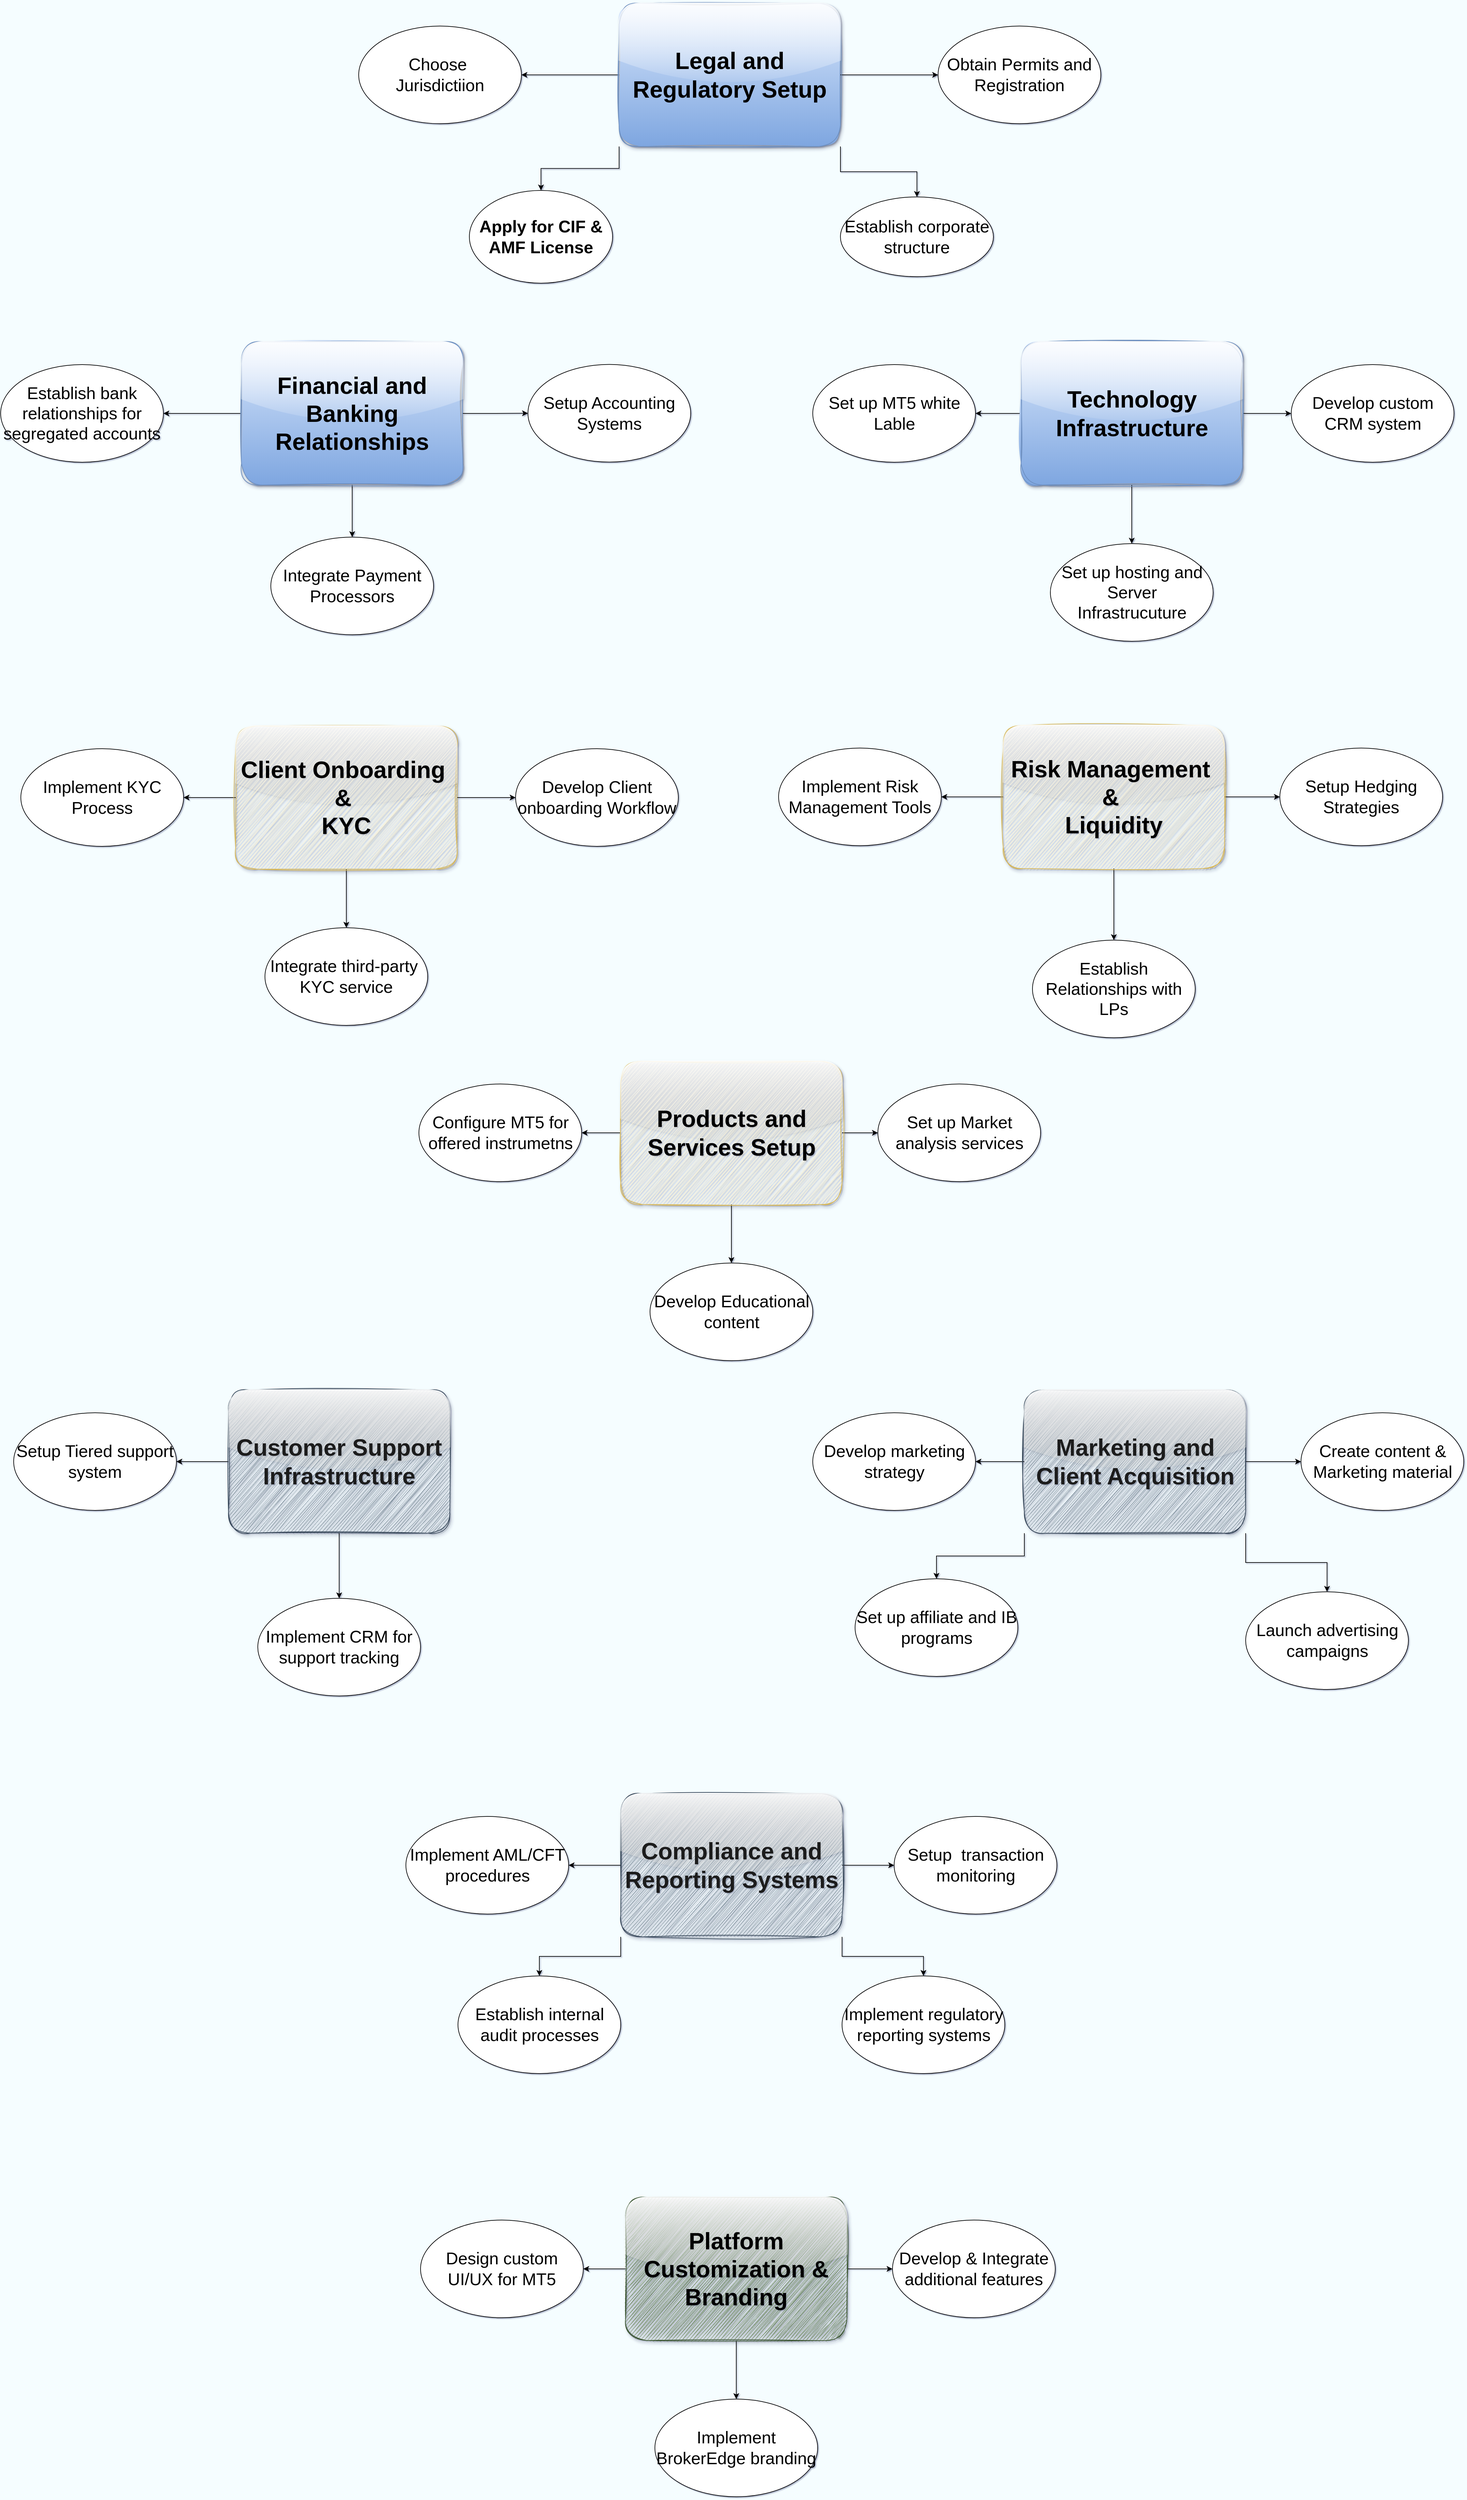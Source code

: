 <mxfile version="24.7.6">
  <diagram name="Page-1" id="wzCmmnvdqcrXQAJPHqvH">
    <mxGraphModel dx="4549" dy="2102" grid="1" gridSize="10" guides="1" tooltips="1" connect="1" arrows="1" fold="1" page="1" pageScale="1" pageWidth="1169" pageHeight="827" background="#F5FDFF" math="0" shadow="1">
      <root>
        <mxCell id="0" />
        <mxCell id="1" parent="0" />
        <mxCell id="dv5BNFTT0S066JH7WybJ-21" style="edgeStyle=orthogonalEdgeStyle;rounded=0;orthogonalLoop=1;jettySize=auto;html=1;entryX=1;entryY=0.5;entryDx=0;entryDy=0;" edge="1" parent="1" source="dv5BNFTT0S066JH7WybJ-6" target="dv5BNFTT0S066JH7WybJ-133">
          <mxGeometry relative="1" as="geometry">
            <mxPoint x="-315" y="239" as="targetPoint" />
          </mxGeometry>
        </mxCell>
        <mxCell id="dv5BNFTT0S066JH7WybJ-68" style="edgeStyle=orthogonalEdgeStyle;rounded=0;orthogonalLoop=1;jettySize=auto;html=1;entryX=0;entryY=0.5;entryDx=0;entryDy=0;" edge="1" parent="1" source="dv5BNFTT0S066JH7WybJ-6" target="dv5BNFTT0S066JH7WybJ-16">
          <mxGeometry relative="1" as="geometry" />
        </mxCell>
        <mxCell id="dv5BNFTT0S066JH7WybJ-110" style="edgeStyle=orthogonalEdgeStyle;rounded=0;orthogonalLoop=1;jettySize=auto;html=1;exitX=1;exitY=1;exitDx=0;exitDy=0;entryX=0.5;entryY=0;entryDx=0;entryDy=0;" edge="1" parent="1" source="dv5BNFTT0S066JH7WybJ-6" target="dv5BNFTT0S066JH7WybJ-19">
          <mxGeometry relative="1" as="geometry" />
        </mxCell>
        <mxCell id="dv5BNFTT0S066JH7WybJ-111" style="edgeStyle=orthogonalEdgeStyle;rounded=0;orthogonalLoop=1;jettySize=auto;html=1;exitX=0;exitY=1;exitDx=0;exitDy=0;entryX=0.5;entryY=0;entryDx=0;entryDy=0;" edge="1" parent="1" source="dv5BNFTT0S066JH7WybJ-6" target="dv5BNFTT0S066JH7WybJ-14">
          <mxGeometry relative="1" as="geometry" />
        </mxCell>
        <mxCell id="dv5BNFTT0S066JH7WybJ-6" value="&lt;font style=&quot;font-size: 36px;&quot;&gt;&lt;b&gt;Legal and Regulatory Setup&lt;/b&gt;&lt;/font&gt;" style="rounded=1;whiteSpace=wrap;html=1;fillColor=#dae8fc;strokeColor=#6c8ebf;gradientColor=#7ea6e0;sketch=1;curveFitting=1;jiggle=2;shadow=1;glass=1;" vertex="1" parent="1">
          <mxGeometry x="-170" y="130" width="340" height="220" as="geometry" />
        </mxCell>
        <mxCell id="dv5BNFTT0S066JH7WybJ-14" value="&lt;h4 style=&quot;font-size: 26px;&quot;&gt;&lt;font style=&quot;font-size: 26px;&quot;&gt;Apply for CIF &lt;font style=&quot;font-size: 26px;&quot;&gt;&amp;amp; &lt;/font&gt;&lt;font style=&quot;font-size: 26px;&quot;&gt;AMF License&lt;/font&gt;&lt;/font&gt;&lt;/h4&gt;" style="ellipse;whiteSpace=wrap;html=1;" vertex="1" parent="1">
          <mxGeometry x="-400" y="417.5" width="220" height="142.5" as="geometry" />
        </mxCell>
        <mxCell id="dv5BNFTT0S066JH7WybJ-16" value="&lt;div style=&quot;font-size: 26px;&quot;&gt;&lt;font style=&quot;font-size: 26px;&quot;&gt;Obtain Permits and Registration&lt;/font&gt;&lt;/div&gt;" style="ellipse;whiteSpace=wrap;html=1;" vertex="1" parent="1">
          <mxGeometry x="320" y="165" width="250" height="150" as="geometry" />
        </mxCell>
        <mxCell id="dv5BNFTT0S066JH7WybJ-19" value="&lt;div style=&quot;font-size: 26px;&quot;&gt;&lt;font style=&quot;font-size: 26px;&quot;&gt;Establish corporate structure&lt;/font&gt;&lt;/div&gt;" style="ellipse;whiteSpace=wrap;html=1;" vertex="1" parent="1">
          <mxGeometry x="170" y="427.5" width="235" height="122.5" as="geometry" />
        </mxCell>
        <mxCell id="dv5BNFTT0S066JH7WybJ-107" style="edgeStyle=orthogonalEdgeStyle;rounded=0;orthogonalLoop=1;jettySize=auto;html=1;exitX=0;exitY=0.5;exitDx=0;exitDy=0;entryX=1;entryY=0.5;entryDx=0;entryDy=0;" edge="1" parent="1" source="dv5BNFTT0S066JH7WybJ-20" target="dv5BNFTT0S066JH7WybJ-26">
          <mxGeometry relative="1" as="geometry" />
        </mxCell>
        <mxCell id="dv5BNFTT0S066JH7WybJ-108" style="edgeStyle=orthogonalEdgeStyle;rounded=0;orthogonalLoop=1;jettySize=auto;html=1;exitX=1;exitY=0.5;exitDx=0;exitDy=0;entryX=0;entryY=0.5;entryDx=0;entryDy=0;" edge="1" parent="1" source="dv5BNFTT0S066JH7WybJ-20" target="dv5BNFTT0S066JH7WybJ-28">
          <mxGeometry relative="1" as="geometry" />
        </mxCell>
        <mxCell id="dv5BNFTT0S066JH7WybJ-109" style="edgeStyle=orthogonalEdgeStyle;rounded=0;orthogonalLoop=1;jettySize=auto;html=1;exitX=0.5;exitY=1;exitDx=0;exitDy=0;entryX=0.5;entryY=0;entryDx=0;entryDy=0;" edge="1" parent="1" source="dv5BNFTT0S066JH7WybJ-20" target="dv5BNFTT0S066JH7WybJ-27">
          <mxGeometry relative="1" as="geometry" />
        </mxCell>
        <mxCell id="dv5BNFTT0S066JH7WybJ-20" value="&lt;font style=&quot;font-size: 36px;&quot;&gt;&lt;b&gt;Technology Infrastructure&lt;/b&gt;&lt;/font&gt;" style="rounded=1;whiteSpace=wrap;html=1;strokeColor=#6c8ebf;align=center;verticalAlign=middle;fontFamily=Helvetica;fontSize=12;fillColor=#dae8fc;gradientColor=#7ea6e0;sketch=1;curveFitting=1;jiggle=2;shadow=1;glass=1;" vertex="1" parent="1">
          <mxGeometry x="447.5" y="650" width="340" height="220" as="geometry" />
        </mxCell>
        <mxCell id="dv5BNFTT0S066JH7WybJ-26" value="&lt;font style=&quot;font-size: 26px;&quot;&gt;Set up MT5 white Lable&lt;/font&gt;" style="ellipse;whiteSpace=wrap;html=1;" vertex="1" parent="1">
          <mxGeometry x="127.5" y="685" width="250" height="150" as="geometry" />
        </mxCell>
        <mxCell id="dv5BNFTT0S066JH7WybJ-27" value="&lt;font style=&quot;font-size: 26px;&quot;&gt;Set up hosting and Server Infrastrucuture&lt;/font&gt;" style="ellipse;whiteSpace=wrap;html=1;" vertex="1" parent="1">
          <mxGeometry x="492.5" y="960" width="250" height="150" as="geometry" />
        </mxCell>
        <mxCell id="dv5BNFTT0S066JH7WybJ-28" value="&lt;font style=&quot;font-size: 26px;&quot;&gt;Develop custom CRM system&lt;/font&gt;" style="ellipse;whiteSpace=wrap;html=1;" vertex="1" parent="1">
          <mxGeometry x="862.5" y="685" width="250" height="150" as="geometry" />
        </mxCell>
        <mxCell id="dv5BNFTT0S066JH7WybJ-50" style="edgeStyle=orthogonalEdgeStyle;rounded=0;orthogonalLoop=1;jettySize=auto;html=1;entryX=1;entryY=0.5;entryDx=0;entryDy=0;" edge="1" parent="1" source="dv5BNFTT0S066JH7WybJ-46" target="dv5BNFTT0S066JH7WybJ-47">
          <mxGeometry relative="1" as="geometry">
            <mxPoint x="-476" y="667" as="targetPoint" />
          </mxGeometry>
        </mxCell>
        <mxCell id="dv5BNFTT0S066JH7WybJ-51" style="edgeStyle=orthogonalEdgeStyle;rounded=0;orthogonalLoop=1;jettySize=auto;html=1;entryX=0.5;entryY=0;entryDx=0;entryDy=0;" edge="1" parent="1" source="dv5BNFTT0S066JH7WybJ-46" target="dv5BNFTT0S066JH7WybJ-48">
          <mxGeometry relative="1" as="geometry" />
        </mxCell>
        <mxCell id="dv5BNFTT0S066JH7WybJ-52" style="edgeStyle=orthogonalEdgeStyle;rounded=0;orthogonalLoop=1;jettySize=auto;html=1;entryX=0;entryY=0.5;entryDx=0;entryDy=0;" edge="1" parent="1" source="dv5BNFTT0S066JH7WybJ-46" target="dv5BNFTT0S066JH7WybJ-49">
          <mxGeometry relative="1" as="geometry" />
        </mxCell>
        <mxCell id="dv5BNFTT0S066JH7WybJ-46" value="&lt;font style=&quot;font-size: 36px;&quot;&gt;&lt;b&gt;Financial and Banking Relationships&lt;/b&gt;&lt;/font&gt;" style="rounded=1;whiteSpace=wrap;html=1;strokeColor=#6c8ebf;align=center;verticalAlign=middle;fontFamily=Helvetica;fontSize=12;fillColor=#dae8fc;gradientColor=#7ea6e0;sketch=1;curveFitting=1;jiggle=2;shadow=1;glass=1;" vertex="1" parent="1">
          <mxGeometry x="-750" y="650" width="340" height="220" as="geometry" />
        </mxCell>
        <mxCell id="dv5BNFTT0S066JH7WybJ-47" value="&lt;font style=&quot;font-size: 26px;&quot;&gt;Establish bank relationships for segregated accounts&lt;/font&gt;" style="ellipse;whiteSpace=wrap;html=1;strokeColor=default;align=center;verticalAlign=middle;fontFamily=Helvetica;fontSize=12;fontColor=default;fillColor=default;" vertex="1" parent="1">
          <mxGeometry x="-1120" y="685" width="250" height="150" as="geometry" />
        </mxCell>
        <mxCell id="dv5BNFTT0S066JH7WybJ-48" value="&lt;font style=&quot;font-size: 26px;&quot;&gt;Integrate Payment Processors&lt;/font&gt;" style="ellipse;whiteSpace=wrap;html=1;" vertex="1" parent="1">
          <mxGeometry x="-705" y="950" width="250" height="150" as="geometry" />
        </mxCell>
        <mxCell id="dv5BNFTT0S066JH7WybJ-49" value="&lt;font style=&quot;font-size: 26px;&quot;&gt;Setup Accounting Systems&lt;/font&gt;" style="ellipse;whiteSpace=wrap;html=1;" vertex="1" parent="1">
          <mxGeometry x="-310" y="684.75" width="250" height="150" as="geometry" />
        </mxCell>
        <mxCell id="dv5BNFTT0S066JH7WybJ-60" style="edgeStyle=orthogonalEdgeStyle;rounded=0;orthogonalLoop=1;jettySize=auto;html=1;entryX=1;entryY=0.5;entryDx=0;entryDy=0;" edge="1" parent="1" source="dv5BNFTT0S066JH7WybJ-56" target="dv5BNFTT0S066JH7WybJ-57">
          <mxGeometry relative="1" as="geometry" />
        </mxCell>
        <mxCell id="dv5BNFTT0S066JH7WybJ-61" style="edgeStyle=orthogonalEdgeStyle;rounded=0;orthogonalLoop=1;jettySize=auto;html=1;entryX=0;entryY=0.5;entryDx=0;entryDy=0;" edge="1" parent="1" source="dv5BNFTT0S066JH7WybJ-56" target="dv5BNFTT0S066JH7WybJ-59">
          <mxGeometry relative="1" as="geometry" />
        </mxCell>
        <mxCell id="dv5BNFTT0S066JH7WybJ-62" style="edgeStyle=orthogonalEdgeStyle;rounded=0;orthogonalLoop=1;jettySize=auto;html=1;entryX=0.5;entryY=0;entryDx=0;entryDy=0;" edge="1" parent="1" source="dv5BNFTT0S066JH7WybJ-56" target="dv5BNFTT0S066JH7WybJ-58">
          <mxGeometry relative="1" as="geometry" />
        </mxCell>
        <mxCell id="dv5BNFTT0S066JH7WybJ-56" value="&lt;div style=&quot;font-size: 36px;&quot;&gt;&lt;b&gt;&lt;font style=&quot;font-size: 36px;&quot;&gt;Client Onboarding&amp;nbsp;&lt;/font&gt;&lt;/b&gt;&lt;/div&gt;&lt;div style=&quot;font-size: 36px;&quot;&gt;&lt;b&gt;&lt;font style=&quot;font-size: 36px;&quot;&gt;&amp;amp;&amp;nbsp;&lt;/font&gt;&lt;/b&gt;&lt;/div&gt;&lt;div style=&quot;font-size: 36px;&quot;&gt;&lt;b&gt;&lt;font style=&quot;font-size: 36px;&quot;&gt;KYC&lt;/font&gt;&lt;/b&gt;&lt;/div&gt;" style="rounded=1;whiteSpace=wrap;html=1;strokeColor=#d6b656;align=center;verticalAlign=middle;fontFamily=Helvetica;fontSize=12;fillColor=#fff2cc;sketch=1;curveFitting=1;jiggle=2;shadow=1;glass=1;" vertex="1" parent="1">
          <mxGeometry x="-759" y="1240" width="340" height="220" as="geometry" />
        </mxCell>
        <mxCell id="dv5BNFTT0S066JH7WybJ-57" value="&lt;div style=&quot;font-size: 26px;&quot;&gt;&lt;font style=&quot;font-size: 26px;&quot;&gt;Implement KYC&lt;/font&gt;&lt;/div&gt;&lt;div style=&quot;font-size: 26px;&quot;&gt;&lt;font style=&quot;font-size: 26px;&quot;&gt;Process&lt;br&gt;&lt;/font&gt;&lt;/div&gt;" style="ellipse;whiteSpace=wrap;html=1;" vertex="1" parent="1">
          <mxGeometry x="-1089" y="1275" width="250" height="150" as="geometry" />
        </mxCell>
        <mxCell id="dv5BNFTT0S066JH7WybJ-58" value="&lt;div style=&quot;font-size: 26px;&quot;&gt;Integrate third-party&amp;nbsp;&lt;/div&gt;&lt;div style=&quot;font-size: 26px;&quot;&gt;KYC service&lt;/div&gt;" style="ellipse;whiteSpace=wrap;html=1;fontSize=26;" vertex="1" parent="1">
          <mxGeometry x="-714" y="1550" width="250" height="150" as="geometry" />
        </mxCell>
        <mxCell id="dv5BNFTT0S066JH7WybJ-59" value="Develop Client onboarding Workflow" style="ellipse;whiteSpace=wrap;html=1;fontSize=26;" vertex="1" parent="1">
          <mxGeometry x="-329" y="1275" width="250" height="150" as="geometry" />
        </mxCell>
        <mxCell id="dv5BNFTT0S066JH7WybJ-79" style="edgeStyle=orthogonalEdgeStyle;rounded=0;orthogonalLoop=1;jettySize=auto;html=1;entryX=1;entryY=0.5;entryDx=0;entryDy=0;" edge="1" parent="1" source="dv5BNFTT0S066JH7WybJ-63" target="dv5BNFTT0S066JH7WybJ-64">
          <mxGeometry relative="1" as="geometry" />
        </mxCell>
        <mxCell id="dv5BNFTT0S066JH7WybJ-80" style="edgeStyle=orthogonalEdgeStyle;rounded=0;orthogonalLoop=1;jettySize=auto;html=1;entryX=0.5;entryY=0;entryDx=0;entryDy=0;" edge="1" parent="1" source="dv5BNFTT0S066JH7WybJ-63" target="dv5BNFTT0S066JH7WybJ-65">
          <mxGeometry relative="1" as="geometry" />
        </mxCell>
        <mxCell id="dv5BNFTT0S066JH7WybJ-81" style="edgeStyle=orthogonalEdgeStyle;rounded=0;orthogonalLoop=1;jettySize=auto;html=1;entryX=0;entryY=0.5;entryDx=0;entryDy=0;" edge="1" parent="1" source="dv5BNFTT0S066JH7WybJ-63" target="dv5BNFTT0S066JH7WybJ-66">
          <mxGeometry relative="1" as="geometry" />
        </mxCell>
        <mxCell id="dv5BNFTT0S066JH7WybJ-63" value="&lt;b&gt;&lt;font style=&quot;font-size: 36px;&quot;&gt;Products and Services Setup&lt;/font&gt;&lt;/b&gt;" style="rounded=1;whiteSpace=wrap;html=1;strokeColor=#d6b656;align=center;verticalAlign=middle;fontFamily=Helvetica;fontSize=12;fillColor=#fff2cc;sketch=1;curveFitting=1;jiggle=2;shadow=1;glass=1;" vertex="1" parent="1">
          <mxGeometry x="-167.5" y="1755" width="340" height="220" as="geometry" />
        </mxCell>
        <mxCell id="dv5BNFTT0S066JH7WybJ-64" value="Configure MT5 for offered instrumetns" style="ellipse;whiteSpace=wrap;html=1;fontSize=26;" vertex="1" parent="1">
          <mxGeometry x="-477.5" y="1790" width="250" height="150" as="geometry" />
        </mxCell>
        <mxCell id="dv5BNFTT0S066JH7WybJ-65" value="Develop Educational content" style="ellipse;whiteSpace=wrap;html=1;fontSize=26;" vertex="1" parent="1">
          <mxGeometry x="-122.5" y="2065" width="250" height="150" as="geometry" />
        </mxCell>
        <mxCell id="dv5BNFTT0S066JH7WybJ-66" value="&lt;div style=&quot;font-size: 26px;&quot;&gt;Set up Market analysis services&lt;/div&gt;" style="ellipse;whiteSpace=wrap;html=1;fontSize=26;" vertex="1" parent="1">
          <mxGeometry x="227.5" y="1790" width="250" height="150" as="geometry" />
        </mxCell>
        <mxCell id="dv5BNFTT0S066JH7WybJ-75" style="edgeStyle=orthogonalEdgeStyle;rounded=0;orthogonalLoop=1;jettySize=auto;html=1;entryX=1;entryY=0.5;entryDx=0;entryDy=0;" edge="1" parent="1" source="dv5BNFTT0S066JH7WybJ-70" target="dv5BNFTT0S066JH7WybJ-71">
          <mxGeometry relative="1" as="geometry" />
        </mxCell>
        <mxCell id="dv5BNFTT0S066JH7WybJ-76" style="edgeStyle=orthogonalEdgeStyle;rounded=0;orthogonalLoop=1;jettySize=auto;html=1;exitX=0;exitY=1;exitDx=0;exitDy=0;entryX=0.5;entryY=0;entryDx=0;entryDy=0;" edge="1" parent="1" source="dv5BNFTT0S066JH7WybJ-70" target="dv5BNFTT0S066JH7WybJ-73">
          <mxGeometry relative="1" as="geometry" />
        </mxCell>
        <mxCell id="dv5BNFTT0S066JH7WybJ-77" style="edgeStyle=orthogonalEdgeStyle;rounded=0;orthogonalLoop=1;jettySize=auto;html=1;exitX=1;exitY=1;exitDx=0;exitDy=0;entryX=0.5;entryY=0;entryDx=0;entryDy=0;" edge="1" parent="1" source="dv5BNFTT0S066JH7WybJ-70" target="dv5BNFTT0S066JH7WybJ-74">
          <mxGeometry relative="1" as="geometry" />
        </mxCell>
        <mxCell id="dv5BNFTT0S066JH7WybJ-78" style="edgeStyle=orthogonalEdgeStyle;rounded=0;orthogonalLoop=1;jettySize=auto;html=1;entryX=0;entryY=0.5;entryDx=0;entryDy=0;" edge="1" parent="1" source="dv5BNFTT0S066JH7WybJ-70" target="dv5BNFTT0S066JH7WybJ-72">
          <mxGeometry relative="1" as="geometry" />
        </mxCell>
        <mxCell id="dv5BNFTT0S066JH7WybJ-70" value="&lt;font style=&quot;font-size: 36px;&quot;&gt;&lt;b&gt;Marketing and Client Acquisition&lt;br&gt;&lt;/b&gt;&lt;/font&gt;" style="rounded=1;whiteSpace=wrap;html=1;strokeColor=#314354;align=center;verticalAlign=middle;fontFamily=Helvetica;fontSize=12;fontColor=#1A1A1A;fillColor=#647687;sketch=1;curveFitting=1;jiggle=2;shadow=1;glass=1;" vertex="1" parent="1">
          <mxGeometry x="452.5" y="2260" width="340" height="220" as="geometry" />
        </mxCell>
        <mxCell id="dv5BNFTT0S066JH7WybJ-71" value="Develop marketing strategy" style="ellipse;whiteSpace=wrap;html=1;fontSize=26;" vertex="1" parent="1">
          <mxGeometry x="127.5" y="2295" width="250" height="150" as="geometry" />
        </mxCell>
        <mxCell id="dv5BNFTT0S066JH7WybJ-72" value="Create content &amp;amp; Marketing material" style="ellipse;whiteSpace=wrap;html=1;fontSize=26;" vertex="1" parent="1">
          <mxGeometry x="877.5" y="2295" width="250" height="150" as="geometry" />
        </mxCell>
        <mxCell id="dv5BNFTT0S066JH7WybJ-73" value="Set up affiliate and IB programs" style="ellipse;whiteSpace=wrap;html=1;fontSize=26;" vertex="1" parent="1">
          <mxGeometry x="192.5" y="2550" width="250" height="150" as="geometry" />
        </mxCell>
        <mxCell id="dv5BNFTT0S066JH7WybJ-74" value="Launch advertising campaigns" style="ellipse;whiteSpace=wrap;html=1;fontSize=26;" vertex="1" parent="1">
          <mxGeometry x="792.5" y="2570" width="250" height="150" as="geometry" />
        </mxCell>
        <mxCell id="dv5BNFTT0S066JH7WybJ-87" style="edgeStyle=orthogonalEdgeStyle;rounded=0;orthogonalLoop=1;jettySize=auto;html=1;entryX=0.5;entryY=0;entryDx=0;entryDy=0;exitX=0.5;exitY=1;exitDx=0;exitDy=0;" edge="1" parent="1" source="dv5BNFTT0S066JH7WybJ-82" target="dv5BNFTT0S066JH7WybJ-84">
          <mxGeometry relative="1" as="geometry">
            <mxPoint x="-540" y="2340" as="sourcePoint" />
          </mxGeometry>
        </mxCell>
        <mxCell id="dv5BNFTT0S066JH7WybJ-128" style="edgeStyle=orthogonalEdgeStyle;rounded=0;orthogonalLoop=1;jettySize=auto;html=1;exitX=0;exitY=0.5;exitDx=0;exitDy=0;entryX=1;entryY=0.5;entryDx=0;entryDy=0;" edge="1" parent="1" source="dv5BNFTT0S066JH7WybJ-82" target="dv5BNFTT0S066JH7WybJ-83">
          <mxGeometry relative="1" as="geometry" />
        </mxCell>
        <mxCell id="dv5BNFTT0S066JH7WybJ-82" value="&lt;font style=&quot;font-size: 36px;&quot;&gt;&lt;b&gt;Customer Support Infrastructure&lt;/b&gt;&lt;/font&gt;" style="rounded=1;whiteSpace=wrap;html=1;strokeColor=#314354;align=center;verticalAlign=middle;fontFamily=Helvetica;fontSize=12;fontColor=#1A1A1A;fillColor=#647687;sketch=1;curveFitting=1;jiggle=2;shadow=1;glass=1;" vertex="1" parent="1">
          <mxGeometry x="-770" y="2260" width="340" height="220" as="geometry" />
        </mxCell>
        <mxCell id="dv5BNFTT0S066JH7WybJ-83" value="Setup Tiered support system" style="ellipse;whiteSpace=wrap;html=1;fontSize=26;" vertex="1" parent="1">
          <mxGeometry x="-1100" y="2295" width="250" height="150" as="geometry" />
        </mxCell>
        <mxCell id="dv5BNFTT0S066JH7WybJ-84" value="Implement CRM for support tracking" style="ellipse;whiteSpace=wrap;html=1;fontSize=26;" vertex="1" parent="1">
          <mxGeometry x="-725" y="2580" width="250" height="150" as="geometry" />
        </mxCell>
        <mxCell id="dv5BNFTT0S066JH7WybJ-93" style="edgeStyle=orthogonalEdgeStyle;rounded=0;orthogonalLoop=1;jettySize=auto;html=1;entryX=1;entryY=0.5;entryDx=0;entryDy=0;" edge="1" parent="1" source="dv5BNFTT0S066JH7WybJ-88" target="dv5BNFTT0S066JH7WybJ-89">
          <mxGeometry relative="1" as="geometry" />
        </mxCell>
        <mxCell id="dv5BNFTT0S066JH7WybJ-94" style="edgeStyle=orthogonalEdgeStyle;rounded=0;orthogonalLoop=1;jettySize=auto;html=1;exitX=0;exitY=1;exitDx=0;exitDy=0;entryX=0.5;entryY=0;entryDx=0;entryDy=0;" edge="1" parent="1" source="dv5BNFTT0S066JH7WybJ-88" target="dv5BNFTT0S066JH7WybJ-91">
          <mxGeometry relative="1" as="geometry" />
        </mxCell>
        <mxCell id="dv5BNFTT0S066JH7WybJ-95" style="edgeStyle=orthogonalEdgeStyle;rounded=0;orthogonalLoop=1;jettySize=auto;html=1;exitX=1;exitY=1;exitDx=0;exitDy=0;entryX=0.5;entryY=0;entryDx=0;entryDy=0;" edge="1" parent="1" source="dv5BNFTT0S066JH7WybJ-88" target="dv5BNFTT0S066JH7WybJ-92">
          <mxGeometry relative="1" as="geometry" />
        </mxCell>
        <mxCell id="dv5BNFTT0S066JH7WybJ-96" style="edgeStyle=orthogonalEdgeStyle;rounded=0;orthogonalLoop=1;jettySize=auto;html=1;entryX=0;entryY=0.5;entryDx=0;entryDy=0;" edge="1" parent="1" source="dv5BNFTT0S066JH7WybJ-88" target="dv5BNFTT0S066JH7WybJ-90">
          <mxGeometry relative="1" as="geometry" />
        </mxCell>
        <mxCell id="dv5BNFTT0S066JH7WybJ-88" value="&lt;font style=&quot;font-size: 36px;&quot;&gt;&lt;b&gt;Compliance and Reporting Systems&lt;br&gt;&lt;/b&gt;&lt;/font&gt;" style="rounded=1;whiteSpace=wrap;html=1;strokeColor=#314354;align=center;verticalAlign=middle;fontFamily=Helvetica;fontSize=12;fontColor=#1A1A1A;fillColor=#647687;sketch=1;curveFitting=1;jiggle=2;shadow=1;glass=1;" vertex="1" parent="1">
          <mxGeometry x="-167.5" y="2880" width="340" height="220" as="geometry" />
        </mxCell>
        <mxCell id="dv5BNFTT0S066JH7WybJ-89" value="&lt;div style=&quot;font-size: 26px;&quot;&gt;Implement AML/CFT&lt;/div&gt;&lt;div style=&quot;font-size: 26px;&quot;&gt;procedures&lt;br style=&quot;font-size: 26px;&quot;&gt;&lt;/div&gt;" style="ellipse;whiteSpace=wrap;html=1;fontSize=26;" vertex="1" parent="1">
          <mxGeometry x="-497.5" y="2915" width="250" height="150" as="geometry" />
        </mxCell>
        <mxCell id="dv5BNFTT0S066JH7WybJ-90" value="Setup&amp;nbsp; transaction monitoring" style="ellipse;whiteSpace=wrap;html=1;fontSize=26;" vertex="1" parent="1">
          <mxGeometry x="252.5" y="2915" width="250" height="150" as="geometry" />
        </mxCell>
        <mxCell id="dv5BNFTT0S066JH7WybJ-91" value="Establish internal audit processes" style="ellipse;whiteSpace=wrap;html=1;fontSize=26;" vertex="1" parent="1">
          <mxGeometry x="-417.5" y="3160" width="250" height="150" as="geometry" />
        </mxCell>
        <mxCell id="dv5BNFTT0S066JH7WybJ-92" value="Implement regulatory reporting systems" style="ellipse;whiteSpace=wrap;html=1;fontSize=26;" vertex="1" parent="1">
          <mxGeometry x="172.5" y="3160" width="250" height="150" as="geometry" />
        </mxCell>
        <mxCell id="dv5BNFTT0S066JH7WybJ-101" style="edgeStyle=orthogonalEdgeStyle;rounded=0;orthogonalLoop=1;jettySize=auto;html=1;entryX=1;entryY=0.5;entryDx=0;entryDy=0;" edge="1" parent="1" source="dv5BNFTT0S066JH7WybJ-97" target="dv5BNFTT0S066JH7WybJ-98">
          <mxGeometry relative="1" as="geometry" />
        </mxCell>
        <mxCell id="dv5BNFTT0S066JH7WybJ-102" style="edgeStyle=orthogonalEdgeStyle;rounded=0;orthogonalLoop=1;jettySize=auto;html=1;entryX=0.5;entryY=0;entryDx=0;entryDy=0;" edge="1" parent="1" source="dv5BNFTT0S066JH7WybJ-97" target="dv5BNFTT0S066JH7WybJ-99">
          <mxGeometry relative="1" as="geometry" />
        </mxCell>
        <mxCell id="dv5BNFTT0S066JH7WybJ-103" style="edgeStyle=orthogonalEdgeStyle;rounded=0;orthogonalLoop=1;jettySize=auto;html=1;entryX=0;entryY=0.5;entryDx=0;entryDy=0;" edge="1" parent="1" source="dv5BNFTT0S066JH7WybJ-97" target="dv5BNFTT0S066JH7WybJ-100">
          <mxGeometry relative="1" as="geometry" />
        </mxCell>
        <mxCell id="dv5BNFTT0S066JH7WybJ-97" value="&lt;font style=&quot;font-size: 36px;&quot;&gt;&lt;b&gt;Platform Customization &amp;amp; Branding&lt;/b&gt;&lt;/font&gt;" style="rounded=1;whiteSpace=wrap;html=1;strokeColor=#3A5431;align=center;verticalAlign=middle;fontFamily=Helvetica;fontSize=12;fontColor=#000000;fillColor=#6d8764;glass=1;shadow=1;sketch=1;curveFitting=1;jiggle=2;gradientColor=#663300;gradientDirection=north;fillStyle=zigzag;" vertex="1" parent="1">
          <mxGeometry x="-160" y="3500" width="340" height="220" as="geometry" />
        </mxCell>
        <mxCell id="dv5BNFTT0S066JH7WybJ-98" value="Design custom UI/UX for MT5" style="ellipse;whiteSpace=wrap;html=1;fontSize=26;" vertex="1" parent="1">
          <mxGeometry x="-475" y="3535" width="250" height="150" as="geometry" />
        </mxCell>
        <mxCell id="dv5BNFTT0S066JH7WybJ-99" value="Implement BrokerEdge branding" style="ellipse;whiteSpace=wrap;html=1;fontSize=26;" vertex="1" parent="1">
          <mxGeometry x="-115" y="3810" width="250" height="150" as="geometry" />
        </mxCell>
        <mxCell id="dv5BNFTT0S066JH7WybJ-100" value="Develop &amp;amp; Integrate additional features" style="ellipse;whiteSpace=wrap;html=1;fontSize=26;" vertex="1" parent="1">
          <mxGeometry x="250" y="3535" width="250" height="150" as="geometry" />
        </mxCell>
        <mxCell id="dv5BNFTT0S066JH7WybJ-117" style="edgeStyle=orthogonalEdgeStyle;rounded=0;orthogonalLoop=1;jettySize=auto;html=1;entryX=1;entryY=0.5;entryDx=0;entryDy=0;" edge="1" parent="1" source="dv5BNFTT0S066JH7WybJ-113" target="dv5BNFTT0S066JH7WybJ-114">
          <mxGeometry relative="1" as="geometry" />
        </mxCell>
        <mxCell id="dv5BNFTT0S066JH7WybJ-118" style="edgeStyle=orthogonalEdgeStyle;rounded=0;orthogonalLoop=1;jettySize=auto;html=1;entryX=0.5;entryY=0;entryDx=0;entryDy=0;" edge="1" parent="1" source="dv5BNFTT0S066JH7WybJ-113" target="dv5BNFTT0S066JH7WybJ-115">
          <mxGeometry relative="1" as="geometry" />
        </mxCell>
        <mxCell id="dv5BNFTT0S066JH7WybJ-119" style="edgeStyle=orthogonalEdgeStyle;rounded=0;orthogonalLoop=1;jettySize=auto;html=1;entryX=0;entryY=0.5;entryDx=0;entryDy=0;" edge="1" parent="1" source="dv5BNFTT0S066JH7WybJ-113" target="dv5BNFTT0S066JH7WybJ-116">
          <mxGeometry relative="1" as="geometry" />
        </mxCell>
        <mxCell id="dv5BNFTT0S066JH7WybJ-113" value="&lt;div style=&quot;font-size: 36px;&quot;&gt;&lt;b&gt;&lt;font style=&quot;font-size: 36px;&quot;&gt;Risk Management&amp;nbsp;&lt;/font&gt;&lt;/b&gt;&lt;/div&gt;&lt;div style=&quot;font-size: 36px;&quot;&gt;&lt;b&gt;&lt;font style=&quot;font-size: 36px;&quot;&gt;&amp;amp;&amp;nbsp;&lt;/font&gt;&lt;/b&gt;&lt;/div&gt;&lt;div style=&quot;font-size: 36px;&quot;&gt;&lt;b&gt;&lt;font style=&quot;font-size: 36px;&quot;&gt;Liquidity&lt;/font&gt;&lt;/b&gt;&lt;/div&gt;" style="rounded=1;whiteSpace=wrap;html=1;strokeColor=#d6b656;align=center;verticalAlign=middle;fontFamily=Helvetica;fontSize=12;fillColor=#fff2cc;sketch=1;curveFitting=1;jiggle=2;shadow=1;glass=1;" vertex="1" parent="1">
          <mxGeometry x="420" y="1239" width="340" height="220" as="geometry" />
        </mxCell>
        <mxCell id="dv5BNFTT0S066JH7WybJ-114" value="&lt;font style=&quot;font-size: 26px;&quot;&gt;Implement Risk Management Tools&lt;/font&gt;" style="ellipse;whiteSpace=wrap;html=1;" vertex="1" parent="1">
          <mxGeometry x="75" y="1274" width="250" height="150" as="geometry" />
        </mxCell>
        <mxCell id="dv5BNFTT0S066JH7WybJ-115" value="Establish Relationships with LPs" style="ellipse;whiteSpace=wrap;html=1;fontSize=26;" vertex="1" parent="1">
          <mxGeometry x="465" y="1569" width="250" height="150" as="geometry" />
        </mxCell>
        <mxCell id="dv5BNFTT0S066JH7WybJ-116" value="Setup Hedging Strategies" style="ellipse;whiteSpace=wrap;html=1;fontSize=26;" vertex="1" parent="1">
          <mxGeometry x="845" y="1274" width="250" height="150" as="geometry" />
        </mxCell>
        <mxCell id="dv5BNFTT0S066JH7WybJ-133" value="&lt;div style=&quot;font-size: 26px;&quot;&gt;Choose&amp;nbsp;&lt;/div&gt;&lt;div style=&quot;font-size: 26px;&quot;&gt;Jurisdictiion&lt;br&gt;&lt;/div&gt;" style="ellipse;whiteSpace=wrap;html=1;" vertex="1" parent="1">
          <mxGeometry x="-570" y="165" width="250" height="150" as="geometry" />
        </mxCell>
      </root>
    </mxGraphModel>
  </diagram>
</mxfile>

